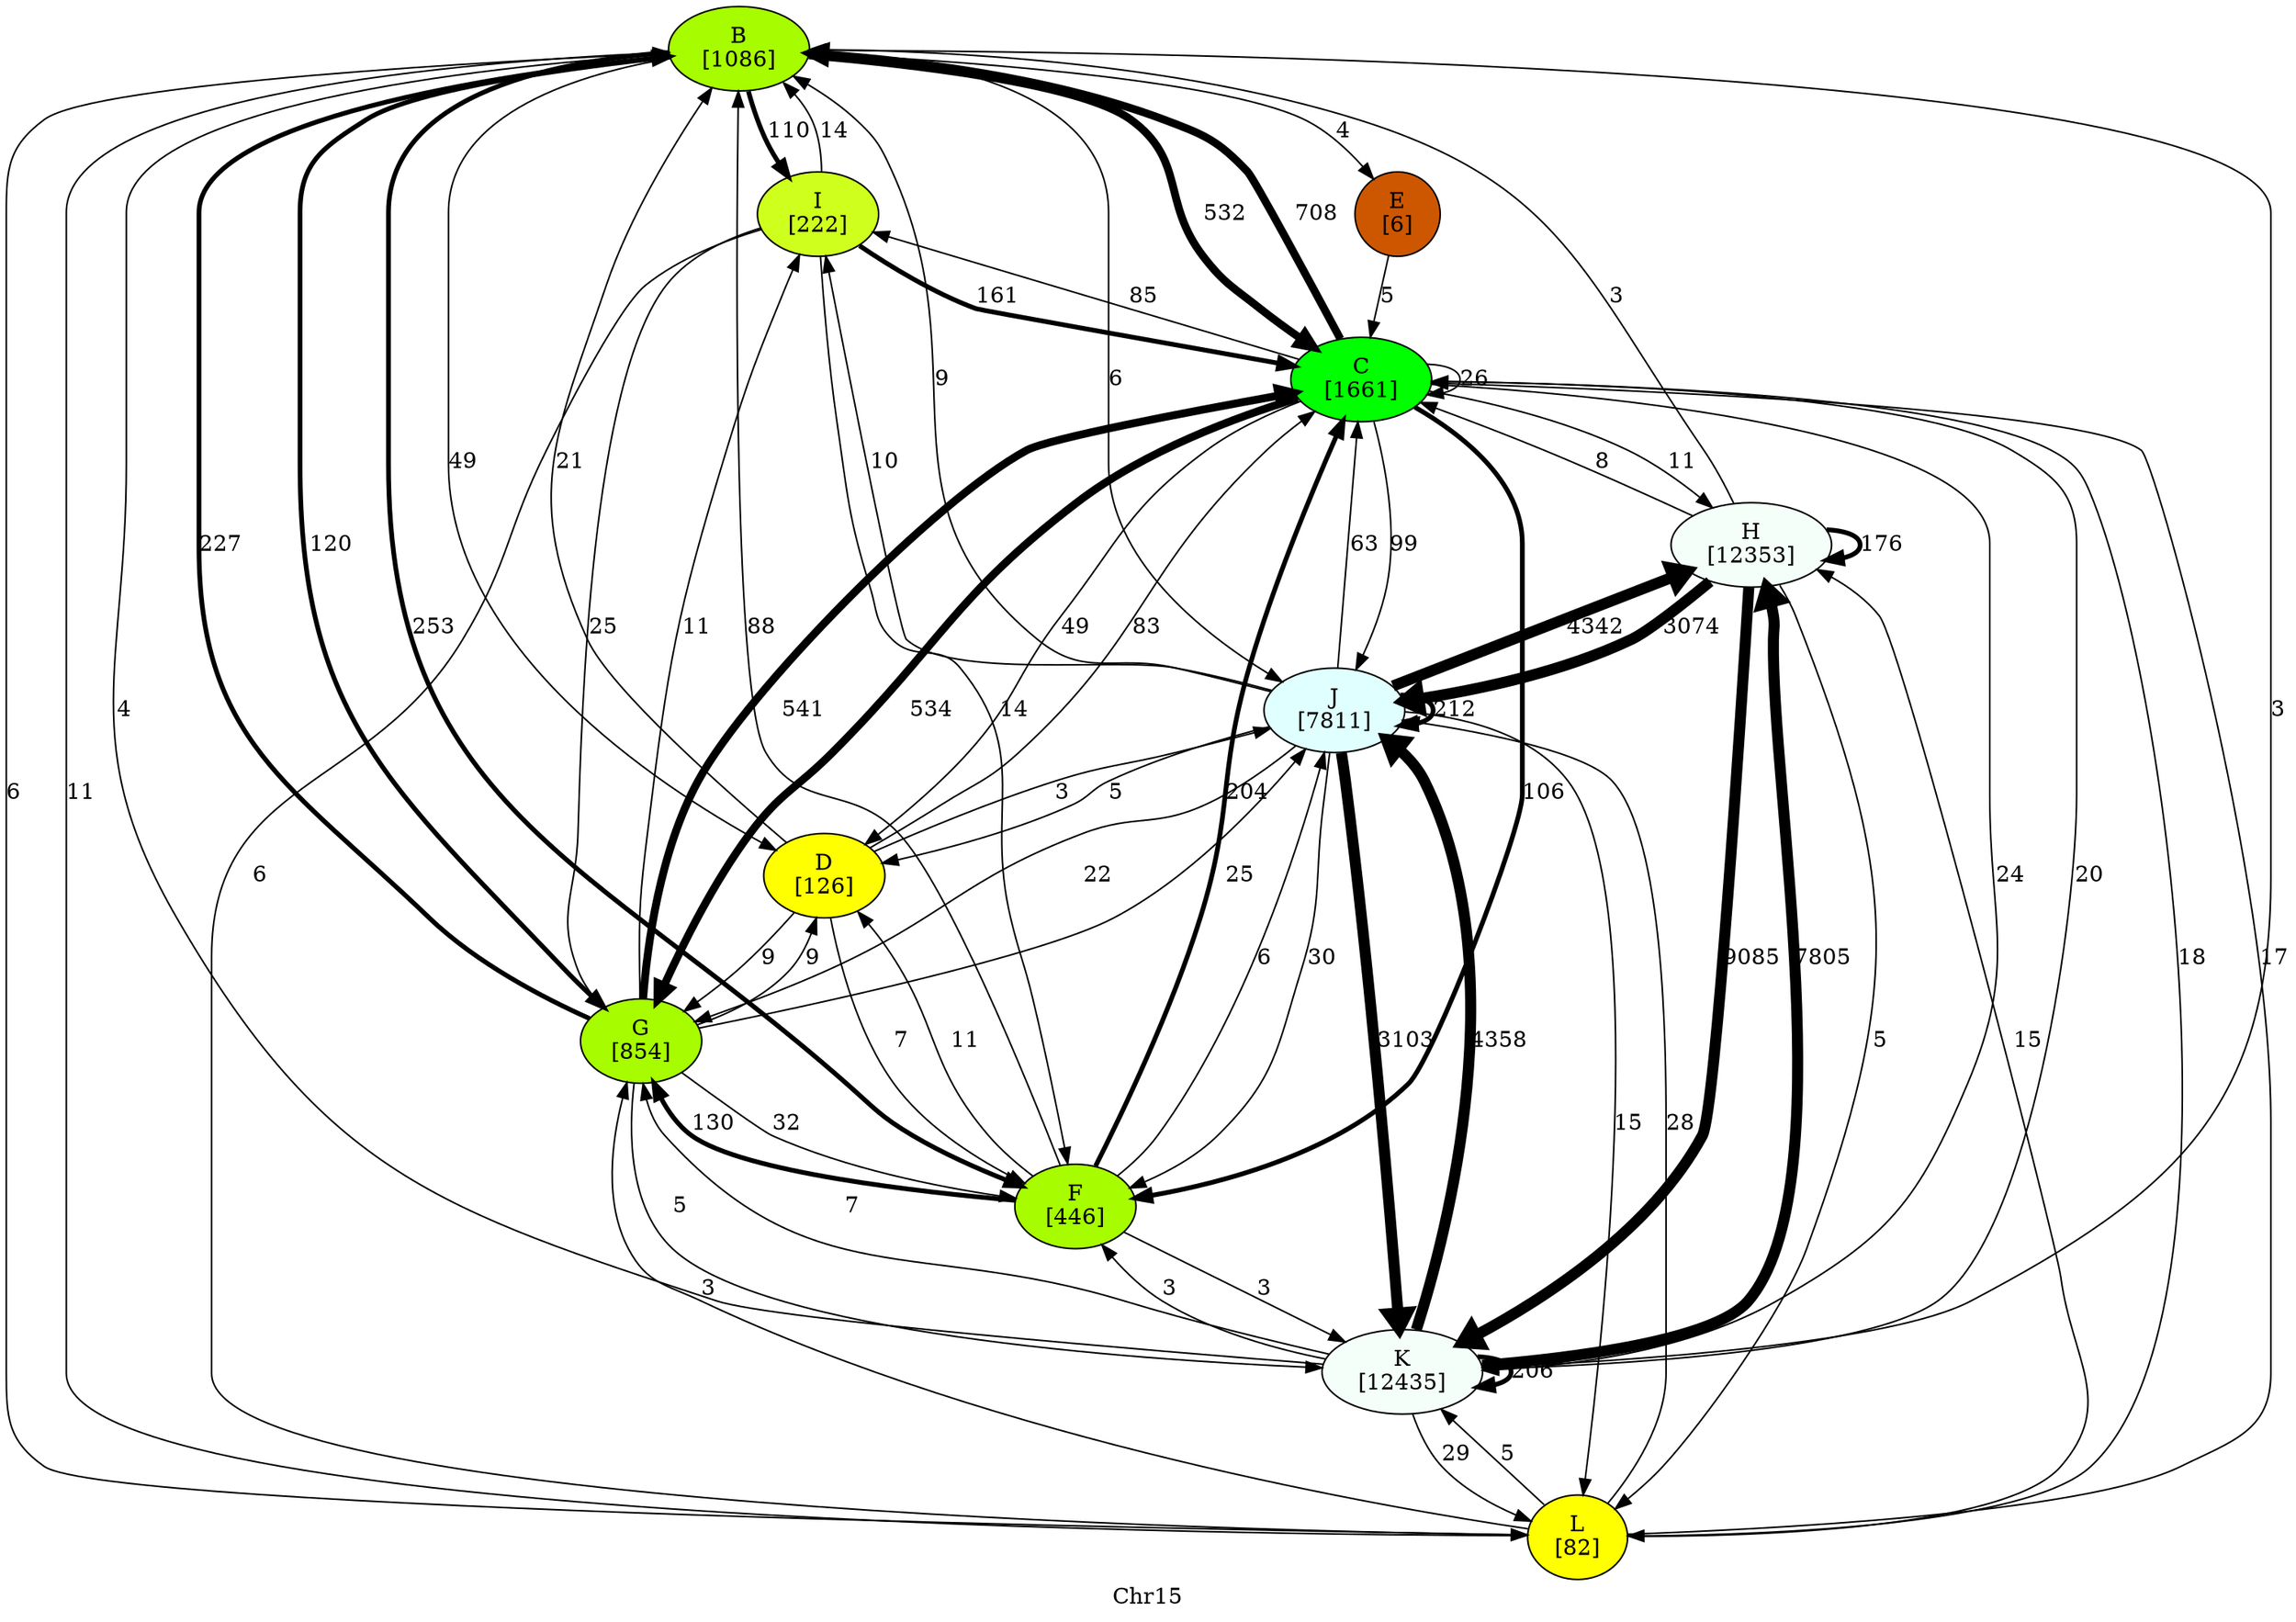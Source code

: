 digraph "" {
	graph [label=Chr15];
	node [label="\N"];
	B	[fillcolor="#a7fc00",
		label="B\n[1086]",
		style=filled];
	I	[fillcolor="#ceff1d",
		label="I\n[222]",
		style=filled];
	B -> I	[label=110,
		penwidth=3];
	L	[fillcolor=yellow,
		label="L\n[82]",
		style=filled];
	B -> L	[label=6,
		penwidth=1];
	K	[fillcolor="#f5fffa",
		label="K\n[12435]",
		style=filled];
	B -> K	[label=3,
		penwidth=1];
	J	[fillcolor="#e0ffff",
		label="J\n[7811]",
		style=filled];
	B -> J	[label=6,
		penwidth=1];
	F	[fillcolor="#a7fc00",
		label="F\n[446]",
		style=filled];
	B -> F	[label=253,
		penwidth=3];
	G	[fillcolor="#a7fc00",
		label="G\n[854]",
		style=filled];
	B -> G	[label=120,
		penwidth=3];
	C	[fillcolor="#00ff00",
		label="C\n[1661]",
		style=filled];
	B -> C	[label=532,
		penwidth=5];
	E	[fillcolor="#cd5700",
		label="E\n[6]",
		style=filled];
	B -> E	[label=4,
		penwidth=1];
	D	[fillcolor=yellow,
		label="D\n[126]",
		style=filled];
	B -> D	[label=49,
		penwidth=1];
	I -> B	[label=14,
		penwidth=1];
	I -> L	[label=6,
		penwidth=1];
	I -> F	[label=14,
		penwidth=1];
	I -> G	[label=25,
		penwidth=1];
	I -> C	[label=161,
		penwidth=3];
	L -> B	[label=11,
		penwidth=1];
	L -> K	[label=5,
		penwidth=1];
	L -> J	[label=28,
		penwidth=1];
	L -> G	[label=3,
		penwidth=1];
	L -> C	[label=17,
		penwidth=1];
	H	[fillcolor="#f5fffa",
		label="H\n[12353]",
		style=filled];
	L -> H	[label=15,
		penwidth=1];
	K -> B	[label=4,
		penwidth=1];
	K -> L	[label=29,
		penwidth=1];
	K -> K	[label=206,
		penwidth=3];
	K -> J	[label=4358,
		penwidth=7];
	K -> F	[label=3,
		penwidth=1];
	K -> G	[label=7,
		penwidth=1];
	K -> C	[label=20,
		penwidth=1];
	K -> H	[label=7805,
		penwidth=7];
	J -> B	[label=9,
		penwidth=1];
	J -> I	[label=10,
		penwidth=1];
	J -> L	[label=15,
		penwidth=1];
	J -> K	[label=3103,
		penwidth=7];
	J -> J	[label=212,
		penwidth=3];
	J -> F	[label=30,
		penwidth=1];
	J -> G	[label=22,
		penwidth=1];
	J -> C	[label=63,
		penwidth=1];
	J -> H	[label=4342,
		penwidth=7];
	J -> D	[label=5,
		penwidth=1];
	F -> B	[label=88,
		penwidth=1];
	F -> K	[label=3,
		penwidth=1];
	F -> J	[label=6,
		penwidth=1];
	F -> G	[label=130,
		penwidth=3];
	F -> C	[label=204,
		penwidth=3];
	F -> D	[label=11,
		penwidth=1];
	G -> B	[label=227,
		penwidth=3];
	G -> I	[label=11,
		penwidth=1];
	G -> K	[label=5,
		penwidth=1];
	G -> J	[label=25,
		penwidth=1];
	G -> F	[label=32,
		penwidth=1];
	G -> C	[label=541,
		penwidth=5];
	G -> D	[label=9,
		penwidth=1];
	C -> B	[label=708,
		penwidth=5];
	C -> I	[label=85,
		penwidth=1];
	C -> L	[label=18,
		penwidth=1];
	C -> K	[label=24,
		penwidth=1];
	C -> J	[label=99,
		penwidth=1];
	C -> F	[label=106,
		penwidth=3];
	C -> G	[label=534,
		penwidth=5];
	C -> C	[label=26,
		penwidth=1];
	C -> H	[label=11,
		penwidth=1];
	C -> D	[label=49,
		penwidth=1];
	H -> B	[label=3,
		penwidth=1];
	H -> L	[label=5,
		penwidth=1];
	H -> K	[label=9085,
		penwidth=7];
	H -> J	[label=3074,
		penwidth=7];
	H -> C	[label=8,
		penwidth=1];
	H -> H	[label=176,
		penwidth=3];
	E -> C	[label=5,
		penwidth=1];
	D -> B	[label=21,
		penwidth=1];
	D -> J	[label=3,
		penwidth=1];
	D -> F	[label=7,
		penwidth=1];
	D -> G	[label=9,
		penwidth=1];
	D -> C	[label=83,
		penwidth=1];
}
